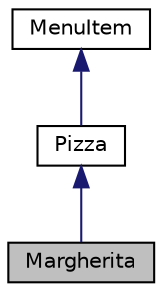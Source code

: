 digraph "Margherita"
{
 // LATEX_PDF_SIZE
  edge [fontname="Helvetica",fontsize="10",labelfontname="Helvetica",labelfontsize="10"];
  node [fontname="Helvetica",fontsize="10",shape=record];
  Node1 [label="Margherita",height=0.2,width=0.4,color="black", fillcolor="grey75", style="filled", fontcolor="black",tooltip="A class representing a Margherita pizza with customizable toppings."];
  Node2 -> Node1 [dir="back",color="midnightblue",fontsize="10",style="solid",fontname="Helvetica"];
  Node2 [label="Pizza",height=0.2,width=0.4,color="black", fillcolor="white", style="filled",URL="$classPizza.html",tooltip="A class representing a pizza menu item."];
  Node3 -> Node2 [dir="back",color="midnightblue",fontsize="10",style="solid",fontname="Helvetica"];
  Node3 [label="MenuItem",height=0.2,width=0.4,color="black", fillcolor="white", style="filled",URL="$classMenuItem.html",tooltip="An abstract base class for menu items."];
}
